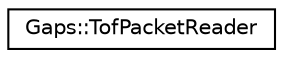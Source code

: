 digraph "Graphical Class Hierarchy"
{
 // LATEX_PDF_SIZE
  edge [fontname="Helvetica",fontsize="10",labelfontname="Helvetica",labelfontsize="10"];
  node [fontname="Helvetica",fontsize="10",shape=record];
  rankdir="LR";
  Node0 [label="Gaps::TofPacketReader",height=0.2,width=0.4,color="black", fillcolor="white", style="filled",URL="$classGaps_1_1TofPacketReader.html",tooltip=" "];
}
